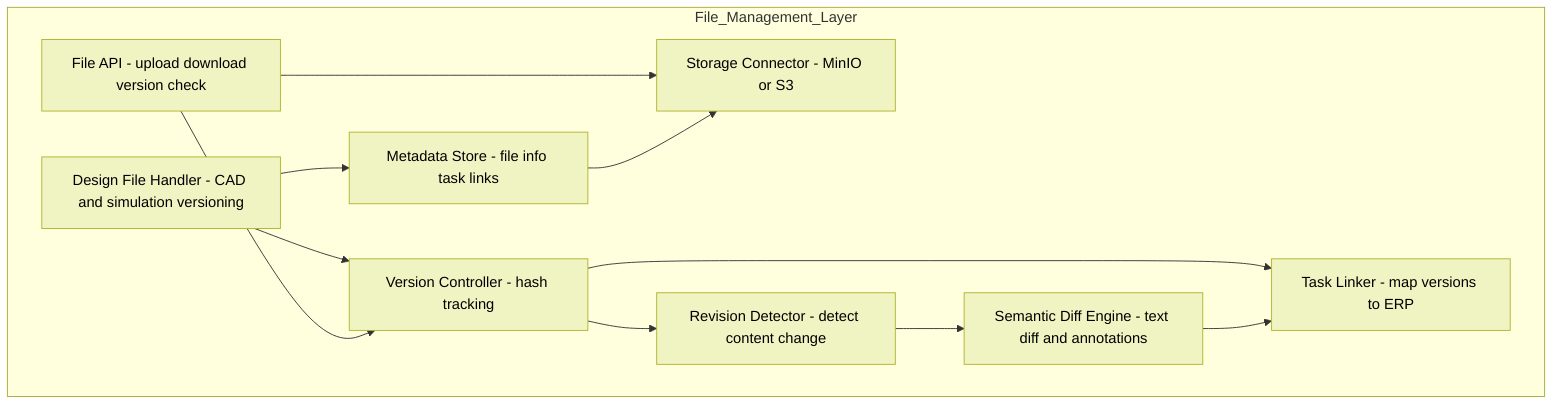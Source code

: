 flowchart TB

subgraph File_Management_Layer

    A1[File API - upload download version check]
    A2[Version Controller - hash tracking]
    A3[Revision Detector - detect content change]
    A4[Semantic Diff Engine - text diff and annotations]
    A5[Metadata Store - file info task links]
    A6[Storage Connector - MinIO or S3]
    A7[Task Linker - map versions to ERP]
    A8[Design File Handler - CAD and simulation versioning]

end

A8 --> A2
A8 --> A5
A1 --> A6
A1 --> A2
A2 --> A3
A3 --> A4
A2 --> A7
A4 --> A7
A5 --> A6

classDef file fill:#f0f4c3,stroke:#afb42b,color:#000
class A1,A2,A3,A4,A5,A6,A7,A8 file